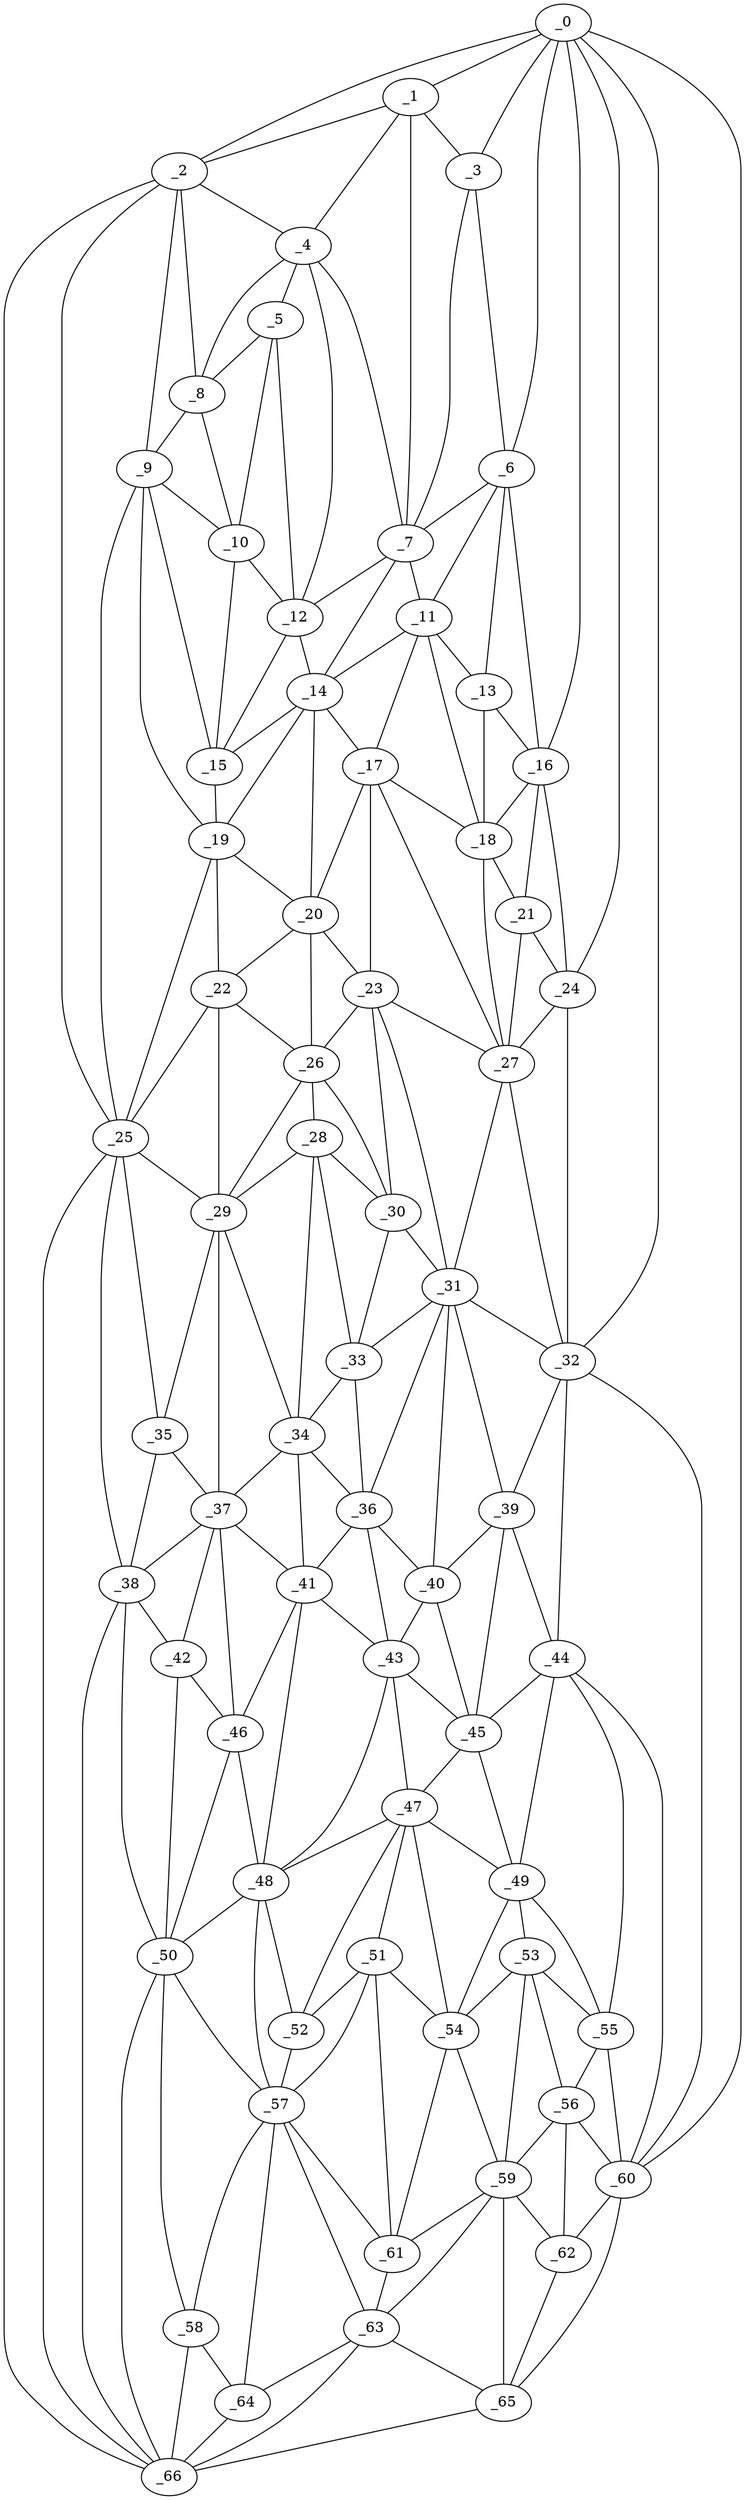 graph "obj31__350.gxl" {
	_0	 [x=5,
		y=31];
	_1	 [x=11,
		y=49];
	_0 -- _1	 [valence=1];
	_2	 [x=13,
		y=103];
	_0 -- _2	 [valence=1];
	_3	 [x=15,
		y=33];
	_0 -- _3	 [valence=2];
	_6	 [x=21,
		y=33];
	_0 -- _6	 [valence=1];
	_16	 [x=38,
		y=32];
	_0 -- _16	 [valence=2];
	_24	 [x=52,
		y=31];
	_0 -- _24	 [valence=2];
	_32	 [x=64,
		y=30];
	_0 -- _32	 [valence=1];
	_60	 [x=113,
		y=24];
	_0 -- _60	 [valence=1];
	_1 -- _2	 [valence=2];
	_1 -- _3	 [valence=2];
	_4	 [x=15,
		y=59];
	_1 -- _4	 [valence=2];
	_7	 [x=23,
		y=38];
	_1 -- _7	 [valence=2];
	_2 -- _4	 [valence=1];
	_8	 [x=23,
		y=81];
	_2 -- _8	 [valence=1];
	_9	 [x=23,
		y=93];
	_2 -- _9	 [valence=1];
	_25	 [x=52,
		y=98];
	_2 -- _25	 [valence=1];
	_66	 [x=124,
		y=95];
	_2 -- _66	 [valence=1];
	_3 -- _6	 [valence=2];
	_3 -- _7	 [valence=2];
	_5	 [x=19,
		y=62];
	_4 -- _5	 [valence=2];
	_4 -- _7	 [valence=2];
	_4 -- _8	 [valence=2];
	_12	 [x=29,
		y=62];
	_4 -- _12	 [valence=1];
	_5 -- _8	 [valence=1];
	_10	 [x=26,
		y=80];
	_5 -- _10	 [valence=1];
	_5 -- _12	 [valence=2];
	_6 -- _7	 [valence=1];
	_11	 [x=29,
		y=38];
	_6 -- _11	 [valence=1];
	_13	 [x=31,
		y=35];
	_6 -- _13	 [valence=1];
	_6 -- _16	 [valence=2];
	_7 -- _11	 [valence=2];
	_7 -- _12	 [valence=2];
	_14	 [x=33,
		y=60];
	_7 -- _14	 [valence=2];
	_8 -- _9	 [valence=2];
	_8 -- _10	 [valence=1];
	_9 -- _10	 [valence=1];
	_15	 [x=35,
		y=79];
	_9 -- _15	 [valence=2];
	_19	 [x=39,
		y=79];
	_9 -- _19	 [valence=2];
	_9 -- _25	 [valence=2];
	_10 -- _12	 [valence=2];
	_10 -- _15	 [valence=2];
	_11 -- _13	 [valence=2];
	_11 -- _14	 [valence=1];
	_17	 [x=38,
		y=55];
	_11 -- _17	 [valence=2];
	_18	 [x=39,
		y=37];
	_11 -- _18	 [valence=2];
	_12 -- _14	 [valence=1];
	_12 -- _15	 [valence=2];
	_13 -- _16	 [valence=2];
	_13 -- _18	 [valence=1];
	_14 -- _15	 [valence=2];
	_14 -- _17	 [valence=2];
	_14 -- _19	 [valence=2];
	_20	 [x=44,
		y=61];
	_14 -- _20	 [valence=1];
	_15 -- _19	 [valence=1];
	_16 -- _18	 [valence=2];
	_21	 [x=45,
		y=32];
	_16 -- _21	 [valence=2];
	_16 -- _24	 [valence=2];
	_17 -- _18	 [valence=1];
	_17 -- _20	 [valence=2];
	_23	 [x=50,
		y=60];
	_17 -- _23	 [valence=1];
	_27	 [x=54,
		y=40];
	_17 -- _27	 [valence=2];
	_18 -- _21	 [valence=2];
	_18 -- _27	 [valence=2];
	_19 -- _20	 [valence=2];
	_22	 [x=45,
		y=79];
	_19 -- _22	 [valence=2];
	_19 -- _25	 [valence=1];
	_20 -- _22	 [valence=1];
	_20 -- _23	 [valence=2];
	_26	 [x=53,
		y=73];
	_20 -- _26	 [valence=2];
	_21 -- _24	 [valence=1];
	_21 -- _27	 [valence=1];
	_22 -- _25	 [valence=2];
	_22 -- _26	 [valence=2];
	_29	 [x=58,
		y=84];
	_22 -- _29	 [valence=2];
	_23 -- _26	 [valence=2];
	_23 -- _27	 [valence=2];
	_30	 [x=59,
		y=60];
	_23 -- _30	 [valence=2];
	_31	 [x=63,
		y=54];
	_23 -- _31	 [valence=1];
	_24 -- _27	 [valence=2];
	_24 -- _32	 [valence=2];
	_25 -- _29	 [valence=2];
	_35	 [x=67,
		y=96];
	_25 -- _35	 [valence=2];
	_38	 [x=71,
		y=96];
	_25 -- _38	 [valence=2];
	_25 -- _66	 [valence=2];
	_28	 [x=57,
		y=74];
	_26 -- _28	 [valence=2];
	_26 -- _29	 [valence=2];
	_26 -- _30	 [valence=2];
	_27 -- _31	 [valence=2];
	_27 -- _32	 [valence=2];
	_28 -- _29	 [valence=2];
	_28 -- _30	 [valence=1];
	_33	 [x=64,
		y=65];
	_28 -- _33	 [valence=2];
	_34	 [x=65,
		y=72];
	_28 -- _34	 [valence=2];
	_29 -- _34	 [valence=1];
	_29 -- _35	 [valence=2];
	_37	 [x=71,
		y=83];
	_29 -- _37	 [valence=2];
	_30 -- _31	 [valence=2];
	_30 -- _33	 [valence=2];
	_31 -- _32	 [valence=2];
	_31 -- _33	 [valence=1];
	_36	 [x=69,
		y=66];
	_31 -- _36	 [valence=1];
	_39	 [x=74,
		y=30];
	_31 -- _39	 [valence=1];
	_40	 [x=76,
		y=55];
	_31 -- _40	 [valence=2];
	_32 -- _39	 [valence=2];
	_44	 [x=82,
		y=29];
	_32 -- _44	 [valence=2];
	_32 -- _60	 [valence=2];
	_33 -- _34	 [valence=2];
	_33 -- _36	 [valence=2];
	_34 -- _36	 [valence=2];
	_34 -- _37	 [valence=2];
	_41	 [x=77,
		y=76];
	_34 -- _41	 [valence=1];
	_35 -- _37	 [valence=2];
	_35 -- _38	 [valence=2];
	_36 -- _40	 [valence=2];
	_36 -- _41	 [valence=2];
	_43	 [x=81,
		y=63];
	_36 -- _43	 [valence=1];
	_37 -- _38	 [valence=2];
	_37 -- _41	 [valence=1];
	_42	 [x=79,
		y=95];
	_37 -- _42	 [valence=2];
	_46	 [x=83,
		y=85];
	_37 -- _46	 [valence=2];
	_38 -- _42	 [valence=2];
	_50	 [x=97,
		y=94];
	_38 -- _50	 [valence=2];
	_38 -- _66	 [valence=2];
	_39 -- _40	 [valence=2];
	_39 -- _44	 [valence=2];
	_45	 [x=82,
		y=52];
	_39 -- _45	 [valence=2];
	_40 -- _43	 [valence=2];
	_40 -- _45	 [valence=1];
	_41 -- _43	 [valence=2];
	_41 -- _46	 [valence=2];
	_48	 [x=89,
		y=75];
	_41 -- _48	 [valence=2];
	_42 -- _46	 [valence=1];
	_42 -- _50	 [valence=1];
	_43 -- _45	 [valence=2];
	_47	 [x=88,
		y=57];
	_43 -- _47	 [valence=1];
	_43 -- _48	 [valence=2];
	_44 -- _45	 [valence=2];
	_49	 [x=93,
		y=32];
	_44 -- _49	 [valence=2];
	_55	 [x=104,
		y=27];
	_44 -- _55	 [valence=2];
	_44 -- _60	 [valence=2];
	_45 -- _47	 [valence=1];
	_45 -- _49	 [valence=2];
	_46 -- _48	 [valence=2];
	_46 -- _50	 [valence=2];
	_47 -- _48	 [valence=2];
	_47 -- _49	 [valence=2];
	_51	 [x=98,
		y=61];
	_47 -- _51	 [valence=1];
	_52	 [x=98,
		y=70];
	_47 -- _52	 [valence=2];
	_54	 [x=103,
		y=54];
	_47 -- _54	 [valence=2];
	_48 -- _50	 [valence=2];
	_48 -- _52	 [valence=1];
	_57	 [x=107,
		y=74];
	_48 -- _57	 [valence=2];
	_53	 [x=100,
		y=33];
	_49 -- _53	 [valence=2];
	_49 -- _54	 [valence=1];
	_49 -- _55	 [valence=1];
	_50 -- _57	 [valence=2];
	_58	 [x=109,
		y=92];
	_50 -- _58	 [valence=1];
	_50 -- _66	 [valence=1];
	_51 -- _52	 [valence=2];
	_51 -- _54	 [valence=2];
	_51 -- _57	 [valence=2];
	_61	 [x=114,
		y=69];
	_51 -- _61	 [valence=2];
	_52 -- _57	 [valence=1];
	_53 -- _54	 [valence=1];
	_53 -- _55	 [valence=2];
	_56	 [x=107,
		y=32];
	_53 -- _56	 [valence=2];
	_59	 [x=111,
		y=51];
	_53 -- _59	 [valence=2];
	_54 -- _59	 [valence=2];
	_54 -- _61	 [valence=2];
	_55 -- _56	 [valence=2];
	_55 -- _60	 [valence=2];
	_56 -- _59	 [valence=2];
	_56 -- _60	 [valence=1];
	_62	 [x=115,
		y=37];
	_56 -- _62	 [valence=2];
	_57 -- _58	 [valence=2];
	_57 -- _61	 [valence=2];
	_63	 [x=118,
		y=72];
	_57 -- _63	 [valence=1];
	_64	 [x=118,
		y=86];
	_57 -- _64	 [valence=2];
	_58 -- _64	 [valence=1];
	_58 -- _66	 [valence=2];
	_59 -- _61	 [valence=1];
	_59 -- _62	 [valence=1];
	_59 -- _63	 [valence=2];
	_65	 [x=122,
		y=42];
	_59 -- _65	 [valence=1];
	_60 -- _62	 [valence=2];
	_60 -- _65	 [valence=1];
	_61 -- _63	 [valence=2];
	_62 -- _65	 [valence=1];
	_63 -- _64	 [valence=2];
	_63 -- _65	 [valence=2];
	_63 -- _66	 [valence=1];
	_64 -- _66	 [valence=1];
	_65 -- _66	 [valence=1];
}

